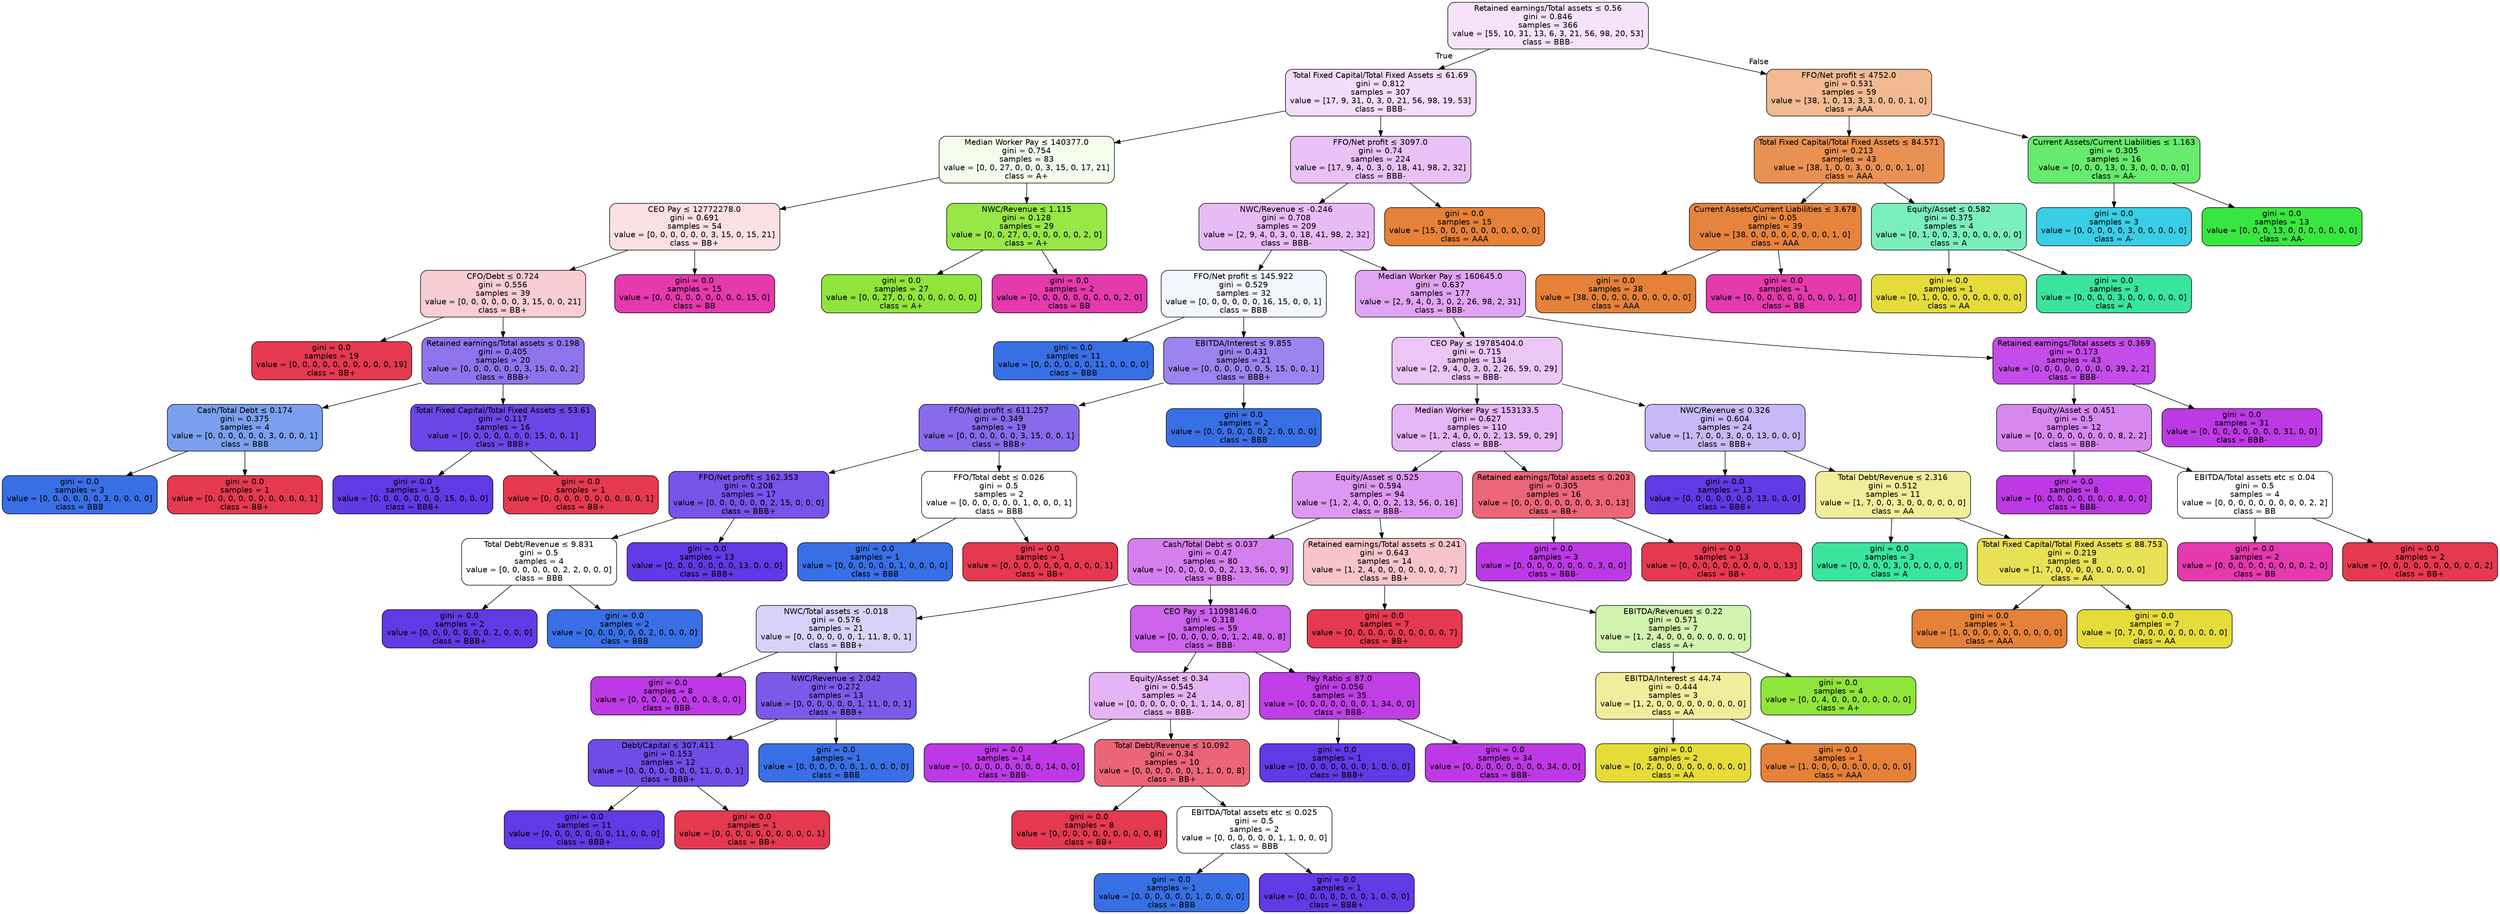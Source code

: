 digraph Tree {
node [shape=box, style="filled, rounded", color="black", fontname=helvetica] ;
edge [fontname=helvetica] ;
0 [label=<Retained earnings/Total assets &le; 0.56<br/>gini = 0.846<br/>samples = 366<br/>value = [55, 10, 31, 13, 6, 3, 21, 56, 98, 20, 53]<br/>class = BBB->, fillcolor="#bd39e523"] ;
1 [label=<Total Fixed Capital/Total Fixed Assets &le; 61.69<br/>gini = 0.812<br/>samples = 307<br/>value = [17, 9, 31, 0, 3, 0, 21, 56, 98, 19, 53]<br/>class = BBB->, fillcolor="#bd39e52b"] ;
0 -> 1 [labeldistance=2.5, labelangle=45, headlabel="True"] ;
2 [label=<Median Worker Pay &le; 140377.0<br/>gini = 0.754<br/>samples = 83<br/>value = [0, 0, 27, 0, 0, 0, 3, 15, 0, 17, 21]<br/>class = A+>, fillcolor="#8fe53919"] ;
1 -> 2 ;
3 [label=<CEO Pay &le; 12772278.0<br/>gini = 0.691<br/>samples = 54<br/>value = [0, 0, 0, 0, 0, 0, 3, 15, 0, 15, 21]<br/>class = BB+>, fillcolor="#e5395027"] ;
2 -> 3 ;
4 [label=<CFO/Debt &le; 0.724<br/>gini = 0.556<br/>samples = 39<br/>value = [0, 0, 0, 0, 0, 0, 3, 15, 0, 0, 21]<br/>class = BB+>, fillcolor="#e5395040"] ;
3 -> 4 ;
5 [label=<gini = 0.0<br/>samples = 19<br/>value = [0, 0, 0, 0, 0, 0, 0, 0, 0, 0, 19]<br/>class = BB+>, fillcolor="#e53950ff"] ;
4 -> 5 ;
6 [label=<Retained earnings/Total assets &le; 0.198<br/>gini = 0.405<br/>samples = 20<br/>value = [0, 0, 0, 0, 0, 0, 3, 15, 0, 0, 2]<br/>class = BBB+>, fillcolor="#6139e5b4"] ;
4 -> 6 ;
7 [label=<Cash/Total Debt &le; 0.174<br/>gini = 0.375<br/>samples = 4<br/>value = [0, 0, 0, 0, 0, 0, 3, 0, 0, 0, 1]<br/>class = BBB>, fillcolor="#396fe5aa"] ;
6 -> 7 ;
8 [label=<gini = 0.0<br/>samples = 3<br/>value = [0, 0, 0, 0, 0, 0, 3, 0, 0, 0, 0]<br/>class = BBB>, fillcolor="#396fe5ff"] ;
7 -> 8 ;
9 [label=<gini = 0.0<br/>samples = 1<br/>value = [0, 0, 0, 0, 0, 0, 0, 0, 0, 0, 1]<br/>class = BB+>, fillcolor="#e53950ff"] ;
7 -> 9 ;
10 [label=<Total Fixed Capital/Total Fixed Assets &le; 53.61<br/>gini = 0.117<br/>samples = 16<br/>value = [0, 0, 0, 0, 0, 0, 0, 15, 0, 0, 1]<br/>class = BBB+>, fillcolor="#6139e5ee"] ;
6 -> 10 ;
11 [label=<gini = 0.0<br/>samples = 15<br/>value = [0, 0, 0, 0, 0, 0, 0, 15, 0, 0, 0]<br/>class = BBB+>, fillcolor="#6139e5ff"] ;
10 -> 11 ;
12 [label=<gini = 0.0<br/>samples = 1<br/>value = [0, 0, 0, 0, 0, 0, 0, 0, 0, 0, 1]<br/>class = BB+>, fillcolor="#e53950ff"] ;
10 -> 12 ;
13 [label=<gini = 0.0<br/>samples = 15<br/>value = [0, 0, 0, 0, 0, 0, 0, 0, 0, 15, 0]<br/>class = BB>, fillcolor="#e539aeff"] ;
3 -> 13 ;
14 [label=<NWC/Revenue &le; 1.115<br/>gini = 0.128<br/>samples = 29<br/>value = [0, 0, 27, 0, 0, 0, 0, 0, 0, 2, 0]<br/>class = A+>, fillcolor="#8fe539ec"] ;
2 -> 14 ;
15 [label=<gini = 0.0<br/>samples = 27<br/>value = [0, 0, 27, 0, 0, 0, 0, 0, 0, 0, 0]<br/>class = A+>, fillcolor="#8fe539ff"] ;
14 -> 15 ;
16 [label=<gini = 0.0<br/>samples = 2<br/>value = [0, 0, 0, 0, 0, 0, 0, 0, 0, 2, 0]<br/>class = BB>, fillcolor="#e539aeff"] ;
14 -> 16 ;
17 [label=<FFO/Net profit &le; 3097.0<br/>gini = 0.74<br/>samples = 224<br/>value = [17, 9, 4, 0, 3, 0, 18, 41, 98, 2, 32]<br/>class = BBB->, fillcolor="#bd39e54f"] ;
1 -> 17 ;
18 [label=<NWC/Revenue &le; -0.246<br/>gini = 0.708<br/>samples = 209<br/>value = [2, 9, 4, 0, 3, 0, 18, 41, 98, 2, 32]<br/>class = BBB->, fillcolor="#bd39e557"] ;
17 -> 18 ;
19 [label=<FFO/Net profit &le; 145.922<br/>gini = 0.529<br/>samples = 32<br/>value = [0, 0, 0, 0, 0, 0, 16, 15, 0, 0, 1]<br/>class = BBB>, fillcolor="#396fe50f"] ;
18 -> 19 ;
20 [label=<gini = 0.0<br/>samples = 11<br/>value = [0, 0, 0, 0, 0, 0, 11, 0, 0, 0, 0]<br/>class = BBB>, fillcolor="#396fe5ff"] ;
19 -> 20 ;
21 [label=<EBITDA/Interest &le; 9.855<br/>gini = 0.431<br/>samples = 21<br/>value = [0, 0, 0, 0, 0, 0, 5, 15, 0, 0, 1]<br/>class = BBB+>, fillcolor="#6139e59f"] ;
19 -> 21 ;
22 [label=<FFO/Net profit &le; 611.257<br/>gini = 0.349<br/>samples = 19<br/>value = [0, 0, 0, 0, 0, 0, 3, 15, 0, 0, 1]<br/>class = BBB+>, fillcolor="#6139e5bf"] ;
21 -> 22 ;
23 [label=<FFO/Net profit &le; 162.353<br/>gini = 0.208<br/>samples = 17<br/>value = [0, 0, 0, 0, 0, 0, 2, 15, 0, 0, 0]<br/>class = BBB+>, fillcolor="#6139e5dd"] ;
22 -> 23 ;
24 [label=<Total Debt/Revenue &le; 9.831<br/>gini = 0.5<br/>samples = 4<br/>value = [0, 0, 0, 0, 0, 0, 2, 2, 0, 0, 0]<br/>class = BBB>, fillcolor="#396fe500"] ;
23 -> 24 ;
25 [label=<gini = 0.0<br/>samples = 2<br/>value = [0, 0, 0, 0, 0, 0, 0, 2, 0, 0, 0]<br/>class = BBB+>, fillcolor="#6139e5ff"] ;
24 -> 25 ;
26 [label=<gini = 0.0<br/>samples = 2<br/>value = [0, 0, 0, 0, 0, 0, 2, 0, 0, 0, 0]<br/>class = BBB>, fillcolor="#396fe5ff"] ;
24 -> 26 ;
27 [label=<gini = 0.0<br/>samples = 13<br/>value = [0, 0, 0, 0, 0, 0, 0, 13, 0, 0, 0]<br/>class = BBB+>, fillcolor="#6139e5ff"] ;
23 -> 27 ;
28 [label=<FFO/Total debt &le; 0.026<br/>gini = 0.5<br/>samples = 2<br/>value = [0, 0, 0, 0, 0, 0, 1, 0, 0, 0, 1]<br/>class = BBB>, fillcolor="#396fe500"] ;
22 -> 28 ;
29 [label=<gini = 0.0<br/>samples = 1<br/>value = [0, 0, 0, 0, 0, 0, 1, 0, 0, 0, 0]<br/>class = BBB>, fillcolor="#396fe5ff"] ;
28 -> 29 ;
30 [label=<gini = 0.0<br/>samples = 1<br/>value = [0, 0, 0, 0, 0, 0, 0, 0, 0, 0, 1]<br/>class = BB+>, fillcolor="#e53950ff"] ;
28 -> 30 ;
31 [label=<gini = 0.0<br/>samples = 2<br/>value = [0, 0, 0, 0, 0, 0, 2, 0, 0, 0, 0]<br/>class = BBB>, fillcolor="#396fe5ff"] ;
21 -> 31 ;
32 [label=<Median Worker Pay &le; 160645.0<br/>gini = 0.637<br/>samples = 177<br/>value = [2, 9, 4, 0, 3, 0, 2, 26, 98, 2, 31]<br/>class = BBB->, fillcolor="#bd39e575"] ;
18 -> 32 ;
33 [label=<CEO Pay &le; 19785404.0<br/>gini = 0.715<br/>samples = 134<br/>value = [2, 9, 4, 0, 3, 0, 2, 26, 59, 0, 29]<br/>class = BBB->, fillcolor="#bd39e549"] ;
32 -> 33 ;
34 [label=<Median Worker Pay &le; 153133.5<br/>gini = 0.627<br/>samples = 110<br/>value = [1, 2, 4, 0, 0, 0, 2, 13, 59, 0, 29]<br/>class = BBB->, fillcolor="#bd39e55e"] ;
33 -> 34 ;
35 [label=<Equity/Asset &le; 0.525<br/>gini = 0.594<br/>samples = 94<br/>value = [1, 2, 4, 0, 0, 0, 2, 13, 56, 0, 16]<br/>class = BBB->, fillcolor="#bd39e583"] ;
34 -> 35 ;
36 [label=<Cash/Total Debt &le; 0.037<br/>gini = 0.47<br/>samples = 80<br/>value = [0, 0, 0, 0, 0, 0, 2, 13, 56, 0, 9]<br/>class = BBB->, fillcolor="#bd39e5a4"] ;
35 -> 36 ;
37 [label=<NWC/Total assets &le; -0.018<br/>gini = 0.576<br/>samples = 21<br/>value = [0, 0, 0, 0, 0, 0, 1, 11, 8, 0, 1]<br/>class = BBB+>, fillcolor="#6139e53b"] ;
36 -> 37 ;
38 [label=<gini = 0.0<br/>samples = 8<br/>value = [0, 0, 0, 0, 0, 0, 0, 0, 8, 0, 0]<br/>class = BBB->, fillcolor="#bd39e5ff"] ;
37 -> 38 ;
39 [label=<NWC/Revenue &le; 2.042<br/>gini = 0.272<br/>samples = 13<br/>value = [0, 0, 0, 0, 0, 0, 1, 11, 0, 0, 1]<br/>class = BBB+>, fillcolor="#6139e5d4"] ;
37 -> 39 ;
40 [label=<Debt/Capital &le; 307.411<br/>gini = 0.153<br/>samples = 12<br/>value = [0, 0, 0, 0, 0, 0, 0, 11, 0, 0, 1]<br/>class = BBB+>, fillcolor="#6139e5e8"] ;
39 -> 40 ;
41 [label=<gini = 0.0<br/>samples = 11<br/>value = [0, 0, 0, 0, 0, 0, 0, 11, 0, 0, 0]<br/>class = BBB+>, fillcolor="#6139e5ff"] ;
40 -> 41 ;
42 [label=<gini = 0.0<br/>samples = 1<br/>value = [0, 0, 0, 0, 0, 0, 0, 0, 0, 0, 1]<br/>class = BB+>, fillcolor="#e53950ff"] ;
40 -> 42 ;
43 [label=<gini = 0.0<br/>samples = 1<br/>value = [0, 0, 0, 0, 0, 0, 1, 0, 0, 0, 0]<br/>class = BBB>, fillcolor="#396fe5ff"] ;
39 -> 43 ;
44 [label=<CEO Pay &le; 11098146.0<br/>gini = 0.318<br/>samples = 59<br/>value = [0, 0, 0, 0, 0, 0, 1, 2, 48, 0, 8]<br/>class = BBB->, fillcolor="#bd39e5c8"] ;
36 -> 44 ;
45 [label=<Equity/Asset &le; 0.34<br/>gini = 0.545<br/>samples = 24<br/>value = [0, 0, 0, 0, 0, 0, 1, 1, 14, 0, 8]<br/>class = BBB->, fillcolor="#bd39e560"] ;
44 -> 45 ;
46 [label=<gini = 0.0<br/>samples = 14<br/>value = [0, 0, 0, 0, 0, 0, 0, 0, 14, 0, 0]<br/>class = BBB->, fillcolor="#bd39e5ff"] ;
45 -> 46 ;
47 [label=<Total Debt/Revenue &le; 10.092<br/>gini = 0.34<br/>samples = 10<br/>value = [0, 0, 0, 0, 0, 0, 1, 1, 0, 0, 8]<br/>class = BB+>, fillcolor="#e53950c6"] ;
45 -> 47 ;
48 [label=<gini = 0.0<br/>samples = 8<br/>value = [0, 0, 0, 0, 0, 0, 0, 0, 0, 0, 8]<br/>class = BB+>, fillcolor="#e53950ff"] ;
47 -> 48 ;
49 [label=<EBITDA/Total assets etc &le; 0.025<br/>gini = 0.5<br/>samples = 2<br/>value = [0, 0, 0, 0, 0, 0, 1, 1, 0, 0, 0]<br/>class = BBB>, fillcolor="#396fe500"] ;
47 -> 49 ;
50 [label=<gini = 0.0<br/>samples = 1<br/>value = [0, 0, 0, 0, 0, 0, 1, 0, 0, 0, 0]<br/>class = BBB>, fillcolor="#396fe5ff"] ;
49 -> 50 ;
51 [label=<gini = 0.0<br/>samples = 1<br/>value = [0, 0, 0, 0, 0, 0, 0, 1, 0, 0, 0]<br/>class = BBB+>, fillcolor="#6139e5ff"] ;
49 -> 51 ;
52 [label=<Pay Ratio &le; 87.0<br/>gini = 0.056<br/>samples = 35<br/>value = [0, 0, 0, 0, 0, 0, 0, 1, 34, 0, 0]<br/>class = BBB->, fillcolor="#bd39e5f8"] ;
44 -> 52 ;
53 [label=<gini = 0.0<br/>samples = 1<br/>value = [0, 0, 0, 0, 0, 0, 0, 1, 0, 0, 0]<br/>class = BBB+>, fillcolor="#6139e5ff"] ;
52 -> 53 ;
54 [label=<gini = 0.0<br/>samples = 34<br/>value = [0, 0, 0, 0, 0, 0, 0, 0, 34, 0, 0]<br/>class = BBB->, fillcolor="#bd39e5ff"] ;
52 -> 54 ;
55 [label=<Retained earnings/Total assets &le; 0.241<br/>gini = 0.643<br/>samples = 14<br/>value = [1, 2, 4, 0, 0, 0, 0, 0, 0, 0, 7]<br/>class = BB+>, fillcolor="#e539504c"] ;
35 -> 55 ;
56 [label=<gini = 0.0<br/>samples = 7<br/>value = [0, 0, 0, 0, 0, 0, 0, 0, 0, 0, 7]<br/>class = BB+>, fillcolor="#e53950ff"] ;
55 -> 56 ;
57 [label=<EBITDA/Revenues &le; 0.22<br/>gini = 0.571<br/>samples = 7<br/>value = [1, 2, 4, 0, 0, 0, 0, 0, 0, 0, 0]<br/>class = A+>, fillcolor="#8fe53966"] ;
55 -> 57 ;
58 [label=<EBITDA/Interest &le; 44.74<br/>gini = 0.444<br/>samples = 3<br/>value = [1, 2, 0, 0, 0, 0, 0, 0, 0, 0, 0]<br/>class = AA>, fillcolor="#e5dc397f"] ;
57 -> 58 ;
59 [label=<gini = 0.0<br/>samples = 2<br/>value = [0, 2, 0, 0, 0, 0, 0, 0, 0, 0, 0]<br/>class = AA>, fillcolor="#e5dc39ff"] ;
58 -> 59 ;
60 [label=<gini = 0.0<br/>samples = 1<br/>value = [1, 0, 0, 0, 0, 0, 0, 0, 0, 0, 0]<br/>class = AAA>, fillcolor="#e58139ff"] ;
58 -> 60 ;
61 [label=<gini = 0.0<br/>samples = 4<br/>value = [0, 0, 4, 0, 0, 0, 0, 0, 0, 0, 0]<br/>class = A+>, fillcolor="#8fe539ff"] ;
57 -> 61 ;
62 [label=<Retained earnings/Total assets &le; 0.203<br/>gini = 0.305<br/>samples = 16<br/>value = [0, 0, 0, 0, 0, 0, 0, 0, 3, 0, 13]<br/>class = BB+>, fillcolor="#e53950c4"] ;
34 -> 62 ;
63 [label=<gini = 0.0<br/>samples = 3<br/>value = [0, 0, 0, 0, 0, 0, 0, 0, 3, 0, 0]<br/>class = BBB->, fillcolor="#bd39e5ff"] ;
62 -> 63 ;
64 [label=<gini = 0.0<br/>samples = 13<br/>value = [0, 0, 0, 0, 0, 0, 0, 0, 0, 0, 13]<br/>class = BB+>, fillcolor="#e53950ff"] ;
62 -> 64 ;
65 [label=<NWC/Revenue &le; 0.326<br/>gini = 0.604<br/>samples = 24<br/>value = [1, 7, 0, 0, 3, 0, 0, 13, 0, 0, 0]<br/>class = BBB+>, fillcolor="#6139e55a"] ;
33 -> 65 ;
66 [label=<gini = 0.0<br/>samples = 13<br/>value = [0, 0, 0, 0, 0, 0, 0, 13, 0, 0, 0]<br/>class = BBB+>, fillcolor="#6139e5ff"] ;
65 -> 66 ;
67 [label=<Total Debt/Revenue &le; 2.316<br/>gini = 0.512<br/>samples = 11<br/>value = [1, 7, 0, 0, 3, 0, 0, 0, 0, 0, 0]<br/>class = AA>, fillcolor="#e5dc3980"] ;
65 -> 67 ;
68 [label=<gini = 0.0<br/>samples = 3<br/>value = [0, 0, 0, 0, 3, 0, 0, 0, 0, 0, 0]<br/>class = A>, fillcolor="#39e59dff"] ;
67 -> 68 ;
69 [label=<Total Fixed Capital/Total Fixed Assets &le; 88.753<br/>gini = 0.219<br/>samples = 8<br/>value = [1, 7, 0, 0, 0, 0, 0, 0, 0, 0, 0]<br/>class = AA>, fillcolor="#e5dc39db"] ;
67 -> 69 ;
70 [label=<gini = 0.0<br/>samples = 1<br/>value = [1, 0, 0, 0, 0, 0, 0, 0, 0, 0, 0]<br/>class = AAA>, fillcolor="#e58139ff"] ;
69 -> 70 ;
71 [label=<gini = 0.0<br/>samples = 7<br/>value = [0, 7, 0, 0, 0, 0, 0, 0, 0, 0, 0]<br/>class = AA>, fillcolor="#e5dc39ff"] ;
69 -> 71 ;
72 [label=<Retained earnings/Total assets &le; 0.369<br/>gini = 0.173<br/>samples = 43<br/>value = [0, 0, 0, 0, 0, 0, 0, 0, 39, 2, 2]<br/>class = BBB->, fillcolor="#bd39e5e6"] ;
32 -> 72 ;
73 [label=<Equity/Asset &le; 0.451<br/>gini = 0.5<br/>samples = 12<br/>value = [0, 0, 0, 0, 0, 0, 0, 0, 8, 2, 2]<br/>class = BBB->, fillcolor="#bd39e599"] ;
72 -> 73 ;
74 [label=<gini = 0.0<br/>samples = 8<br/>value = [0, 0, 0, 0, 0, 0, 0, 0, 8, 0, 0]<br/>class = BBB->, fillcolor="#bd39e5ff"] ;
73 -> 74 ;
75 [label=<EBITDA/Total assets etc &le; 0.04<br/>gini = 0.5<br/>samples = 4<br/>value = [0, 0, 0, 0, 0, 0, 0, 0, 0, 2, 2]<br/>class = BB>, fillcolor="#e539ae00"] ;
73 -> 75 ;
76 [label=<gini = 0.0<br/>samples = 2<br/>value = [0, 0, 0, 0, 0, 0, 0, 0, 0, 2, 0]<br/>class = BB>, fillcolor="#e539aeff"] ;
75 -> 76 ;
77 [label=<gini = 0.0<br/>samples = 2<br/>value = [0, 0, 0, 0, 0, 0, 0, 0, 0, 0, 2]<br/>class = BB+>, fillcolor="#e53950ff"] ;
75 -> 77 ;
78 [label=<gini = 0.0<br/>samples = 31<br/>value = [0, 0, 0, 0, 0, 0, 0, 0, 31, 0, 0]<br/>class = BBB->, fillcolor="#bd39e5ff"] ;
72 -> 78 ;
79 [label=<gini = 0.0<br/>samples = 15<br/>value = [15, 0, 0, 0, 0, 0, 0, 0, 0, 0, 0]<br/>class = AAA>, fillcolor="#e58139ff"] ;
17 -> 79 ;
80 [label=<FFO/Net profit &le; 4752.0<br/>gini = 0.531<br/>samples = 59<br/>value = [38, 1, 0, 13, 3, 3, 0, 0, 0, 1, 0]<br/>class = AAA>, fillcolor="#e581398b"] ;
0 -> 80 [labeldistance=2.5, labelangle=-45, headlabel="False"] ;
81 [label=<Total Fixed Capital/Total Fixed Assets &le; 84.571<br/>gini = 0.213<br/>samples = 43<br/>value = [38, 1, 0, 0, 3, 0, 0, 0, 0, 1, 0]<br/>class = AAA>, fillcolor="#e58139df"] ;
80 -> 81 ;
82 [label=<Current Assets/Current Liabilities &le; 3.678<br/>gini = 0.05<br/>samples = 39<br/>value = [38, 0, 0, 0, 0, 0, 0, 0, 0, 1, 0]<br/>class = AAA>, fillcolor="#e58139f8"] ;
81 -> 82 ;
83 [label=<gini = 0.0<br/>samples = 38<br/>value = [38, 0, 0, 0, 0, 0, 0, 0, 0, 0, 0]<br/>class = AAA>, fillcolor="#e58139ff"] ;
82 -> 83 ;
84 [label=<gini = 0.0<br/>samples = 1<br/>value = [0, 0, 0, 0, 0, 0, 0, 0, 0, 1, 0]<br/>class = BB>, fillcolor="#e539aeff"] ;
82 -> 84 ;
85 [label=<Equity/Asset &le; 0.582<br/>gini = 0.375<br/>samples = 4<br/>value = [0, 1, 0, 0, 3, 0, 0, 0, 0, 0, 0]<br/>class = A>, fillcolor="#39e59daa"] ;
81 -> 85 ;
86 [label=<gini = 0.0<br/>samples = 1<br/>value = [0, 1, 0, 0, 0, 0, 0, 0, 0, 0, 0]<br/>class = AA>, fillcolor="#e5dc39ff"] ;
85 -> 86 ;
87 [label=<gini = 0.0<br/>samples = 3<br/>value = [0, 0, 0, 0, 3, 0, 0, 0, 0, 0, 0]<br/>class = A>, fillcolor="#39e59dff"] ;
85 -> 87 ;
88 [label=<Current Assets/Current Liabilities &le; 1.163<br/>gini = 0.305<br/>samples = 16<br/>value = [0, 0, 0, 13, 0, 3, 0, 0, 0, 0, 0]<br/>class = AA->, fillcolor="#39e541c4"] ;
80 -> 88 ;
89 [label=<gini = 0.0<br/>samples = 3<br/>value = [0, 0, 0, 0, 0, 3, 0, 0, 0, 0, 0]<br/>class = A->, fillcolor="#39cee5ff"] ;
88 -> 89 ;
90 [label=<gini = 0.0<br/>samples = 13<br/>value = [0, 0, 0, 13, 0, 0, 0, 0, 0, 0, 0]<br/>class = AA->, fillcolor="#39e541ff"] ;
88 -> 90 ;
}
